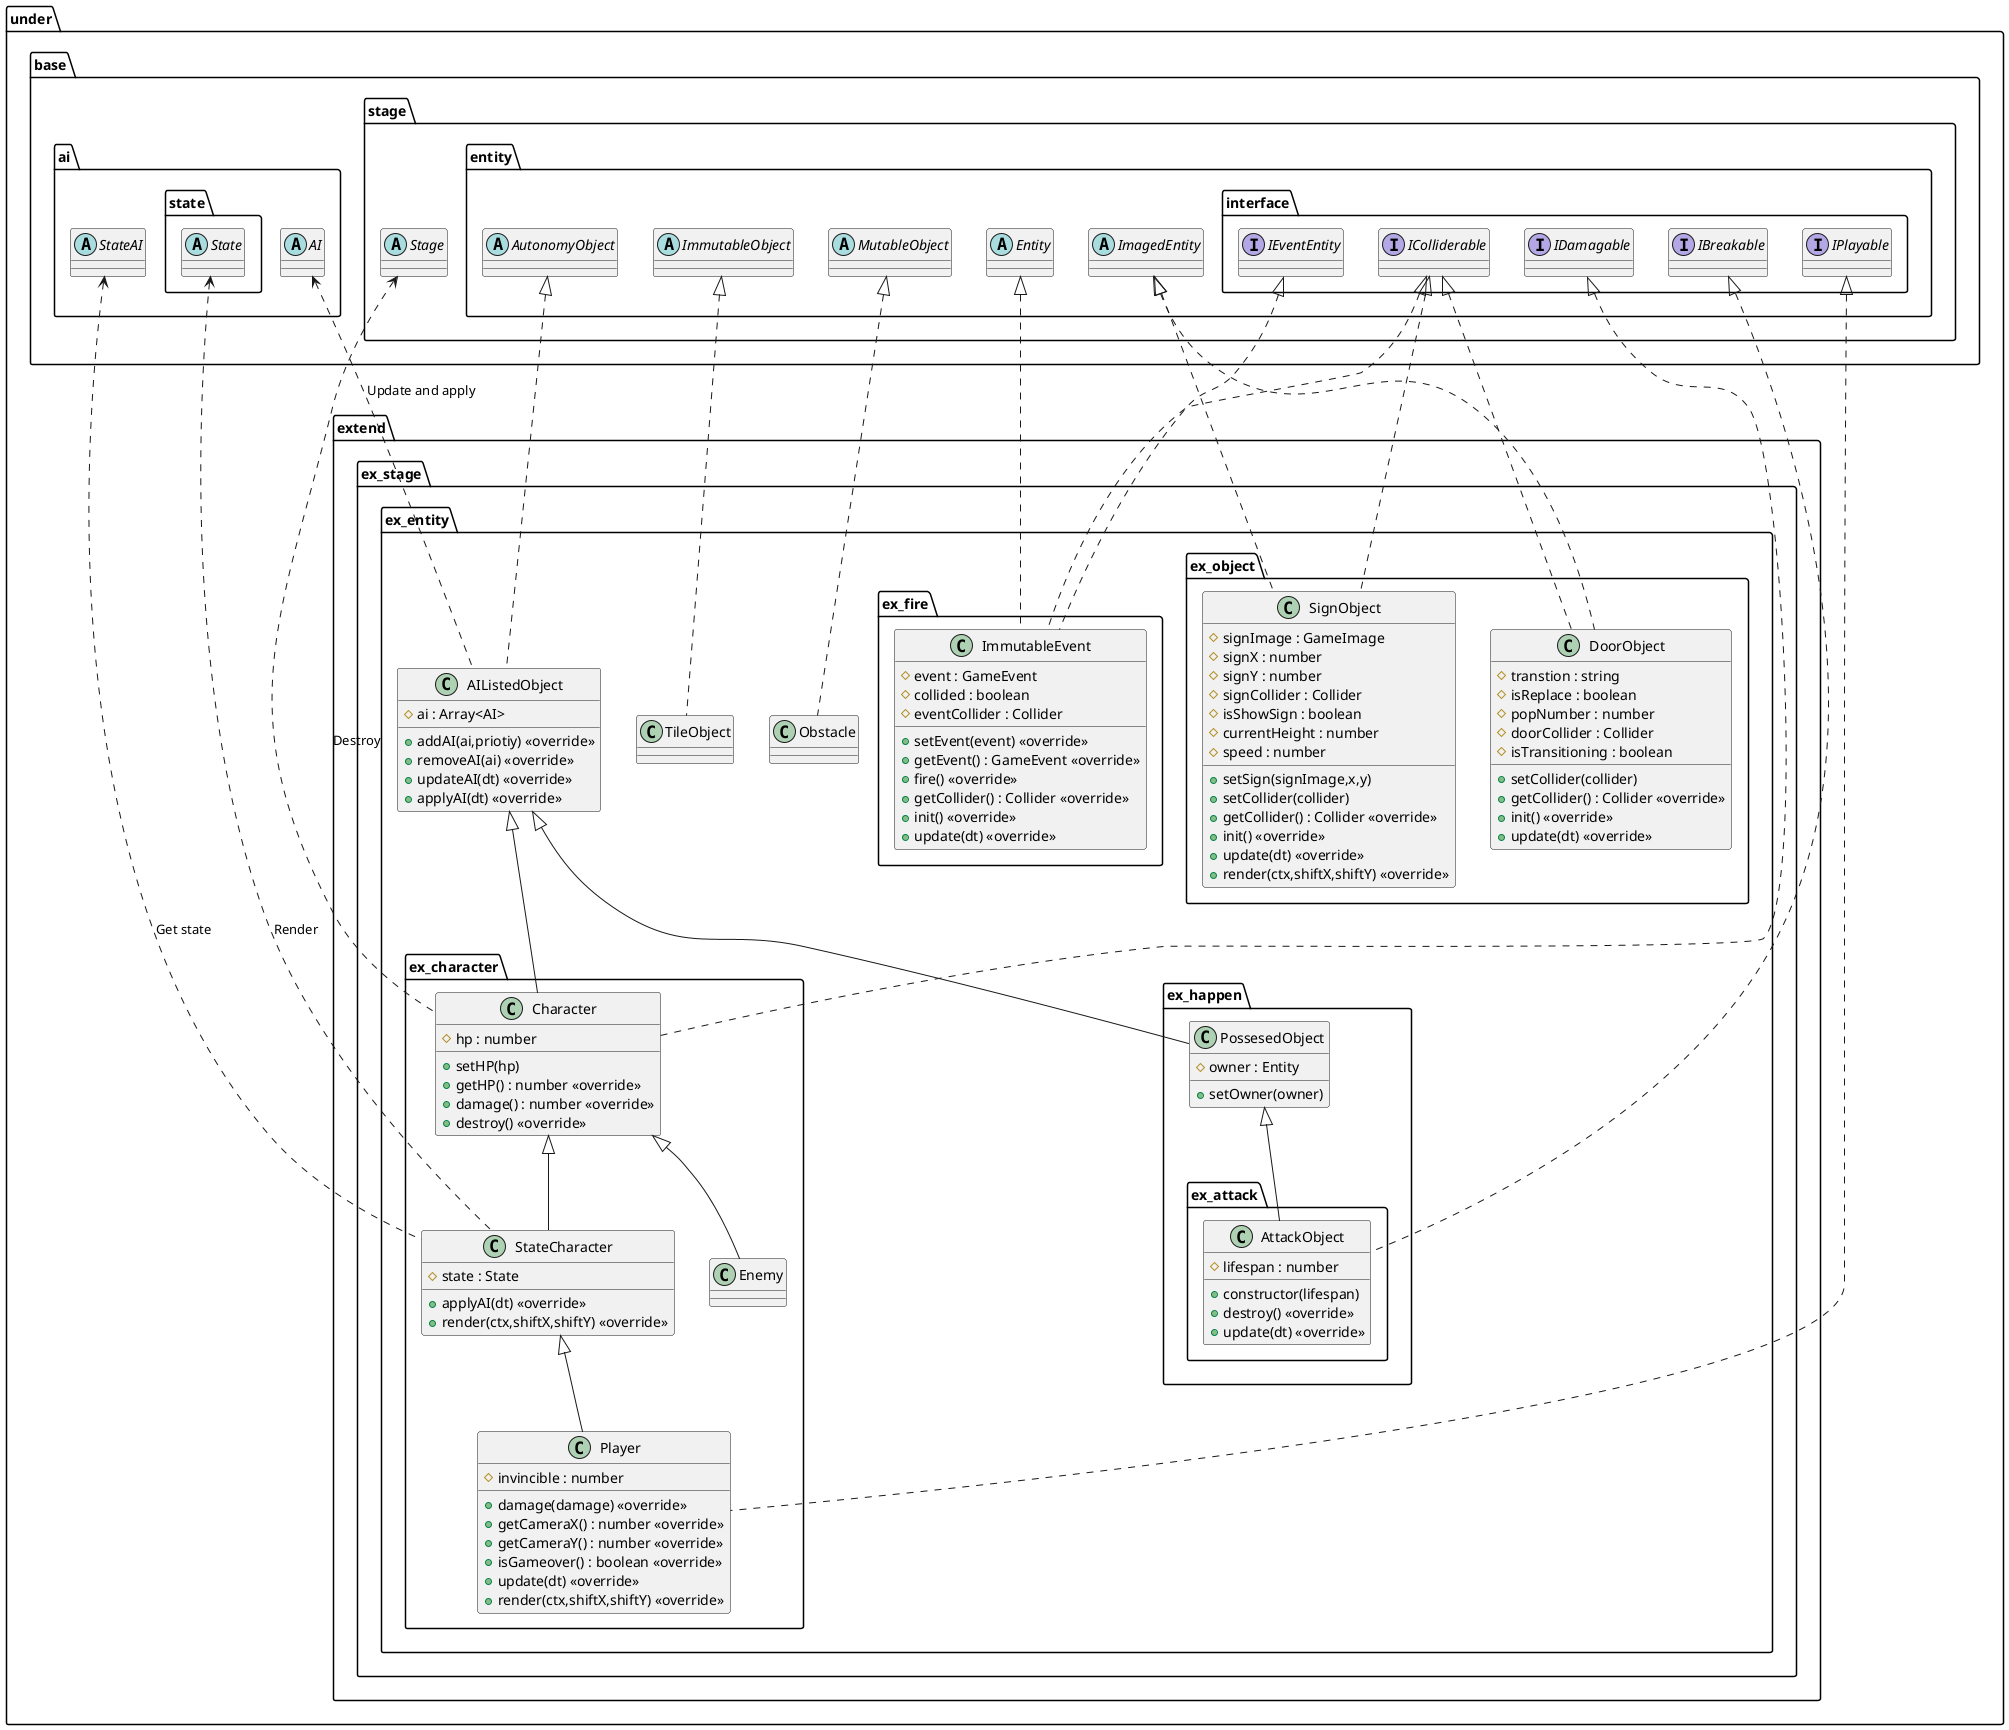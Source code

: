 @startuml EntityExtend
package under {
    package extend {
        package ex_stage {
            package ex_entity {
                class TileObject
                class Obstacle
                class AIListedObject {
                    #ai : Array<AI>
                    +addAI(ai,priotiy) <<override>>
                    +removeAI(ai) <<override>>
                    +updateAI(dt) <<override>>
                    +applyAI(dt) <<override>>
                }
                package ex_character {
                    class Character {
                        #hp : number
                        +setHP(hp)
                        +getHP() : number <<override>>
                        +damage() : number <<override>>
                        +destroy() <<override>>
                    }
                    class StateCharacter {
                        #state : State
                        +applyAI(dt) <<override>>
                        +render(ctx,shiftX,shiftY) <<override>>
                    }
                    class Enemy
                    class Player {
                        #invincible : number
                        +damage(damage) <<override>>
                        +getCameraX() : number <<override>>
                        +getCameraY() : number <<override>>
                        +isGameover() : boolean <<override>>
                        +update(dt) <<override>>
                        +render(ctx,shiftX,shiftY) <<override>>
                    }
                }
                package ex_fire {
                    class ImmutableEvent {
                        #event : GameEvent
                        #collided : boolean
                        #eventCollider : Collider
                        +setEvent(event) <<override>>
                        +getEvent() : GameEvent <<override>>
                        +fire() <<override>>
                        +getCollider() : Collider <<override>>
                        +init() <<override>>
                        +update(dt) <<override>>
                    }
                }
                package ex_happen {
                    package ex_attack {
                        class AttackObject {
                            +constructor(lifespan)
                            #lifespan : number
                            +destroy() <<override>>
                            +update(dt) <<override>>
                        }
                    }
                    class PossesedObject {
                        #owner : Entity
                        +setOwner(owner)
                    }
                }
                package ex_object {
                    class DoorObject {
                        #transtion : string
                        #isReplace : boolean
                        #popNumber : number
                        #doorCollider : Collider
                        #isTransitioning : boolean
                        +setCollider(collider)
                        +getCollider() : Collider <<override>>
                        +init() <<override>>
                        +update(dt) <<override>>
                    }
                    class SignObject {
                        #signImage : GameImage
                        #signX : number
                        #signY : number
                        #signCollider : Collider
                        #isShowSign : boolean
                        #currentHeight : number
                        #speed : number
                        +setSign(signImage,x,y)
                        +setCollider(collider)
                        +getCollider() : Collider <<override>>
                        +init() <<override>>
                        +update(dt) <<override>>
                        +render(ctx,shiftX,shiftY) <<override>>
                    }
                }
            }
        }
    }
}

package under {
    package base {
        package ai {
            abstract AI
            abstract StateAI
            package state {
                abstract State
            }
        }
        package stage {
            abstract Stage
            package entity {
                abstract Entity
                abstract ImagedEntity
                abstract ImmutableObject
                abstract MutableObject
                abstract AutonomyObject
                package interface {
                    interface IDamagable
                    interface IBreakable
                    interface IPlayable
                    interface IEventEntity
                    interface IColliderable
                }
            }
        }
    }
}

AI <.. AIListedObject : Update and apply
Stage <.. Character : Destroy
StateAI <.. StateCharacter : Get state
State <.. StateCharacter : Render

ImmutableObject <|.. TileObject
MutableObject <|.. Obstacle
AutonomyObject <|.. AIListedObject

AIListedObject <|-- Character
IDamagable <|.. Character
Character <|-- StateCharacter
StateCharacter <|-- Player
IPlayable <|.. Player
Character <|-- Enemy

Entity <|.. ImmutableEvent
IEventEntity <|.. ImmutableEvent
IColliderable <|.. ImmutableEvent

AIListedObject <|-- PossesedObject
PossesedObject <|-- AttackObject
IBreakable <|.. AttackObject

ImagedEntity <|.. DoorObject
IColliderable <|.. DoorObject
ImagedEntity <|.. SignObject
IColliderable <|.. SignObject

@enduml
